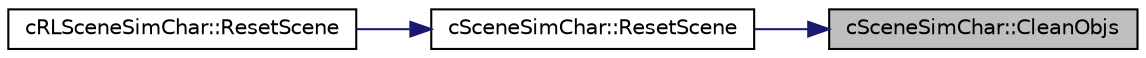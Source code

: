 digraph "cSceneSimChar::CleanObjs"
{
 // LATEX_PDF_SIZE
  edge [fontname="Helvetica",fontsize="10",labelfontname="Helvetica",labelfontsize="10"];
  node [fontname="Helvetica",fontsize="10",shape=record];
  rankdir="RL";
  Node1 [label="cSceneSimChar::CleanObjs",height=0.2,width=0.4,color="black", fillcolor="grey75", style="filled", fontcolor="black",tooltip=" "];
  Node1 -> Node2 [dir="back",color="midnightblue",fontsize="10",style="solid",fontname="Helvetica"];
  Node2 [label="cSceneSimChar::ResetScene",height=0.2,width=0.4,color="black", fillcolor="white", style="filled",URL="$classc_scene_sim_char.html#acf9c324c59e20fce077e26020ddc708e",tooltip=" "];
  Node2 -> Node3 [dir="back",color="midnightblue",fontsize="10",style="solid",fontname="Helvetica"];
  Node3 [label="cRLSceneSimChar::ResetScene",height=0.2,width=0.4,color="black", fillcolor="white", style="filled",URL="$classc_r_l_scene_sim_char.html#a48b228bff3f50138b0adb18d2ea2566c",tooltip=" "];
}
